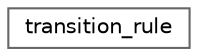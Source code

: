 digraph "Graphical Class Hierarchy"
{
 // LATEX_PDF_SIZE
  bgcolor="transparent";
  edge [fontname=Helvetica,fontsize=10,labelfontname=Helvetica,labelfontsize=10];
  node [fontname=Helvetica,fontsize=10,shape=box,height=0.2,width=0.4];
  rankdir="LR";
  Node0 [id="Node000000",label="transition_rule",height=0.2,width=0.4,color="grey40", fillcolor="white", style="filled",URL="$structtransition__rule.html",tooltip=" "];
}
